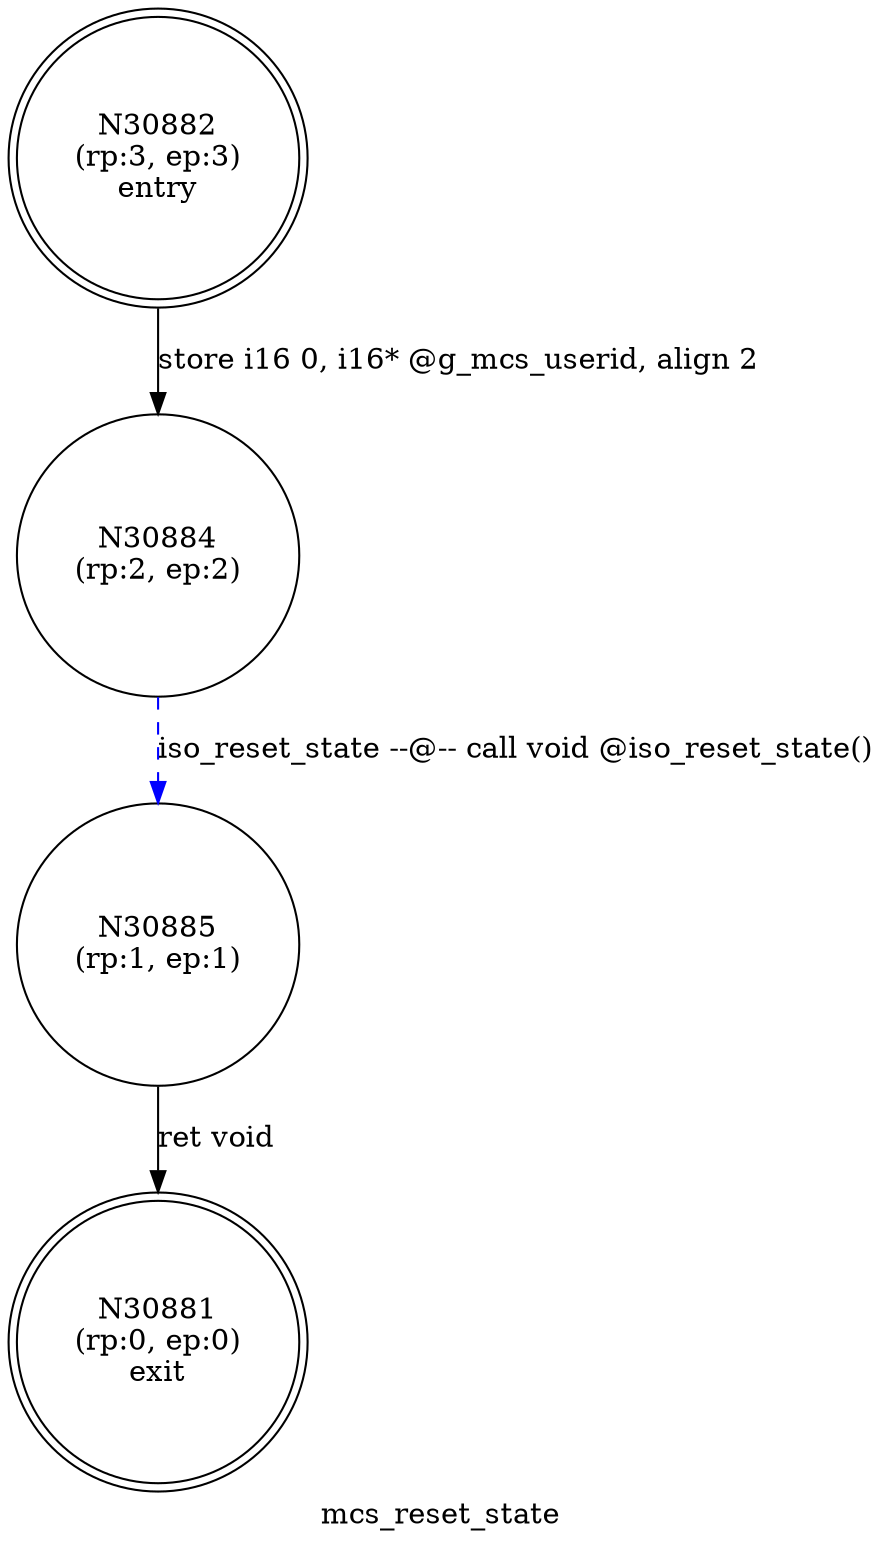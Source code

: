 digraph mcs_reset_state {
label="mcs_reset_state"
30881 [label="N30881\n(rp:0, ep:0)\nexit", shape="doublecircle"]
30882 [label="N30882\n(rp:3, ep:3)\nentry", shape="doublecircle"]
30882 -> 30884 [label="store i16 0, i16* @g_mcs_userid, align 2"]
30884 [label="N30884\n(rp:2, ep:2)", shape="circle"]
30884 -> 30885 [label="iso_reset_state --@-- call void @iso_reset_state()", style="dashed", color="blue"]
30885 [label="N30885\n(rp:1, ep:1)", shape="circle"]
30885 -> 30881 [label="ret void"]
}
